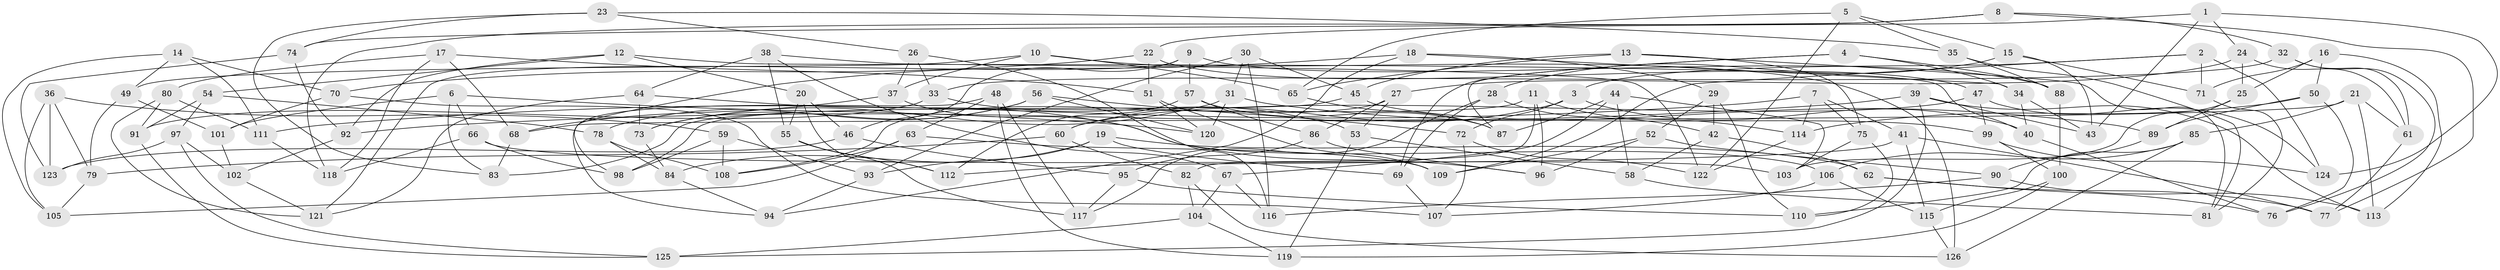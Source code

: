 // Generated by graph-tools (version 1.1) at 2025/11/02/27/25 16:11:45]
// undirected, 126 vertices, 252 edges
graph export_dot {
graph [start="1"]
  node [color=gray90,style=filled];
  1;
  2;
  3;
  4;
  5;
  6;
  7;
  8;
  9;
  10;
  11;
  12;
  13;
  14;
  15;
  16;
  17;
  18;
  19;
  20;
  21;
  22;
  23;
  24;
  25;
  26;
  27;
  28;
  29;
  30;
  31;
  32;
  33;
  34;
  35;
  36;
  37;
  38;
  39;
  40;
  41;
  42;
  43;
  44;
  45;
  46;
  47;
  48;
  49;
  50;
  51;
  52;
  53;
  54;
  55;
  56;
  57;
  58;
  59;
  60;
  61;
  62;
  63;
  64;
  65;
  66;
  67;
  68;
  69;
  70;
  71;
  72;
  73;
  74;
  75;
  76;
  77;
  78;
  79;
  80;
  81;
  82;
  83;
  84;
  85;
  86;
  87;
  88;
  89;
  90;
  91;
  92;
  93;
  94;
  95;
  96;
  97;
  98;
  99;
  100;
  101;
  102;
  103;
  104;
  105;
  106;
  107;
  108;
  109;
  110;
  111;
  112;
  113;
  114;
  115;
  116;
  117;
  118;
  119;
  120;
  121;
  122;
  123;
  124;
  125;
  126;
  1 -- 124;
  1 -- 24;
  1 -- 43;
  1 -- 22;
  2 -- 124;
  2 -- 109;
  2 -- 71;
  2 -- 3;
  3 -- 40;
  3 -- 60;
  3 -- 72;
  4 -- 69;
  4 -- 87;
  4 -- 88;
  4 -- 34;
  5 -- 15;
  5 -- 122;
  5 -- 65;
  5 -- 35;
  6 -- 83;
  6 -- 120;
  6 -- 66;
  6 -- 101;
  7 -- 41;
  7 -- 114;
  7 -- 75;
  7 -- 111;
  8 -- 77;
  8 -- 74;
  8 -- 118;
  8 -- 32;
  9 -- 57;
  9 -- 46;
  9 -- 121;
  9 -- 88;
  10 -- 65;
  10 -- 126;
  10 -- 37;
  10 -- 49;
  11 -- 96;
  11 -- 82;
  11 -- 114;
  11 -- 98;
  12 -- 20;
  12 -- 54;
  12 -- 92;
  12 -- 40;
  13 -- 81;
  13 -- 75;
  13 -- 45;
  13 -- 65;
  14 -- 111;
  14 -- 49;
  14 -- 105;
  14 -- 70;
  15 -- 71;
  15 -- 28;
  15 -- 43;
  16 -- 25;
  16 -- 113;
  16 -- 71;
  16 -- 50;
  17 -- 68;
  17 -- 118;
  17 -- 51;
  17 -- 80;
  18 -- 29;
  18 -- 98;
  18 -- 94;
  18 -- 34;
  19 -- 93;
  19 -- 84;
  19 -- 69;
  19 -- 62;
  20 -- 55;
  20 -- 46;
  20 -- 112;
  21 -- 85;
  21 -- 68;
  21 -- 61;
  21 -- 113;
  22 -- 51;
  22 -- 47;
  22 -- 70;
  23 -- 35;
  23 -- 26;
  23 -- 74;
  23 -- 83;
  24 -- 61;
  24 -- 27;
  24 -- 25;
  25 -- 89;
  25 -- 103;
  26 -- 37;
  26 -- 116;
  26 -- 33;
  27 -- 86;
  27 -- 53;
  27 -- 108;
  28 -- 69;
  28 -- 42;
  28 -- 117;
  29 -- 110;
  29 -- 42;
  29 -- 52;
  30 -- 31;
  30 -- 116;
  30 -- 93;
  30 -- 45;
  31 -- 89;
  31 -- 73;
  31 -- 120;
  32 -- 76;
  32 -- 33;
  32 -- 61;
  33 -- 53;
  33 -- 91;
  34 -- 40;
  34 -- 43;
  35 -- 81;
  35 -- 88;
  36 -- 105;
  36 -- 123;
  36 -- 79;
  36 -- 59;
  37 -- 96;
  37 -- 68;
  38 -- 122;
  38 -- 67;
  38 -- 55;
  38 -- 64;
  39 -- 43;
  39 -- 92;
  39 -- 113;
  39 -- 125;
  40 -- 76;
  41 -- 115;
  41 -- 77;
  41 -- 112;
  42 -- 62;
  42 -- 58;
  44 -- 103;
  44 -- 58;
  44 -- 67;
  44 -- 87;
  45 -- 99;
  45 -- 83;
  46 -- 123;
  46 -- 95;
  47 -- 60;
  47 -- 99;
  47 -- 124;
  48 -- 117;
  48 -- 119;
  48 -- 94;
  48 -- 63;
  49 -- 101;
  49 -- 79;
  50 -- 76;
  50 -- 114;
  50 -- 89;
  51 -- 109;
  51 -- 120;
  52 -- 90;
  52 -- 96;
  52 -- 109;
  53 -- 58;
  53 -- 119;
  54 -- 97;
  54 -- 78;
  54 -- 91;
  55 -- 117;
  55 -- 112;
  56 -- 72;
  56 -- 120;
  56 -- 73;
  56 -- 78;
  57 -- 112;
  57 -- 86;
  57 -- 87;
  58 -- 81;
  59 -- 108;
  59 -- 98;
  59 -- 93;
  60 -- 79;
  60 -- 82;
  61 -- 77;
  62 -- 76;
  62 -- 77;
  63 -- 109;
  63 -- 108;
  63 -- 105;
  64 -- 121;
  64 -- 73;
  64 -- 106;
  65 -- 87;
  66 -- 103;
  66 -- 98;
  66 -- 118;
  67 -- 116;
  67 -- 104;
  68 -- 83;
  69 -- 107;
  70 -- 101;
  70 -- 107;
  71 -- 81;
  72 -- 122;
  72 -- 107;
  73 -- 84;
  74 -- 123;
  74 -- 92;
  75 -- 103;
  75 -- 110;
  78 -- 108;
  78 -- 84;
  79 -- 105;
  80 -- 111;
  80 -- 121;
  80 -- 91;
  82 -- 104;
  82 -- 126;
  84 -- 94;
  85 -- 106;
  85 -- 110;
  85 -- 126;
  86 -- 95;
  86 -- 96;
  88 -- 100;
  89 -- 90;
  90 -- 113;
  90 -- 116;
  91 -- 125;
  92 -- 102;
  93 -- 94;
  95 -- 117;
  95 -- 110;
  97 -- 123;
  97 -- 102;
  97 -- 125;
  99 -- 100;
  99 -- 124;
  100 -- 115;
  100 -- 119;
  101 -- 102;
  102 -- 121;
  104 -- 119;
  104 -- 125;
  106 -- 115;
  106 -- 107;
  111 -- 118;
  114 -- 122;
  115 -- 126;
}
